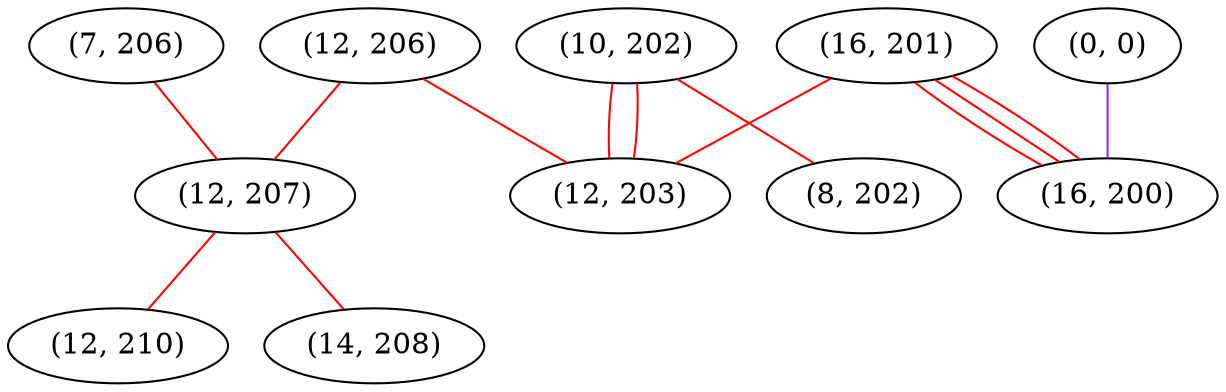 graph "" {
"(7, 206)";
"(0, 0)";
"(12, 206)";
"(10, 202)";
"(16, 201)";
"(16, 200)";
"(12, 207)";
"(8, 202)";
"(12, 210)";
"(12, 203)";
"(14, 208)";
"(7, 206)" -- "(12, 207)"  [color=red, key=0, weight=1];
"(0, 0)" -- "(16, 200)"  [color=purple, key=0, weight=4];
"(12, 206)" -- "(12, 207)"  [color=red, key=0, weight=1];
"(12, 206)" -- "(12, 203)"  [color=red, key=0, weight=1];
"(10, 202)" -- "(8, 202)"  [color=red, key=0, weight=1];
"(10, 202)" -- "(12, 203)"  [color=red, key=0, weight=1];
"(10, 202)" -- "(12, 203)"  [color=red, key=1, weight=1];
"(16, 201)" -- "(16, 200)"  [color=red, key=0, weight=1];
"(16, 201)" -- "(16, 200)"  [color=red, key=1, weight=1];
"(16, 201)" -- "(16, 200)"  [color=red, key=2, weight=1];
"(16, 201)" -- "(12, 203)"  [color=red, key=0, weight=1];
"(12, 207)" -- "(12, 210)"  [color=red, key=0, weight=1];
"(12, 207)" -- "(14, 208)"  [color=red, key=0, weight=1];
}
